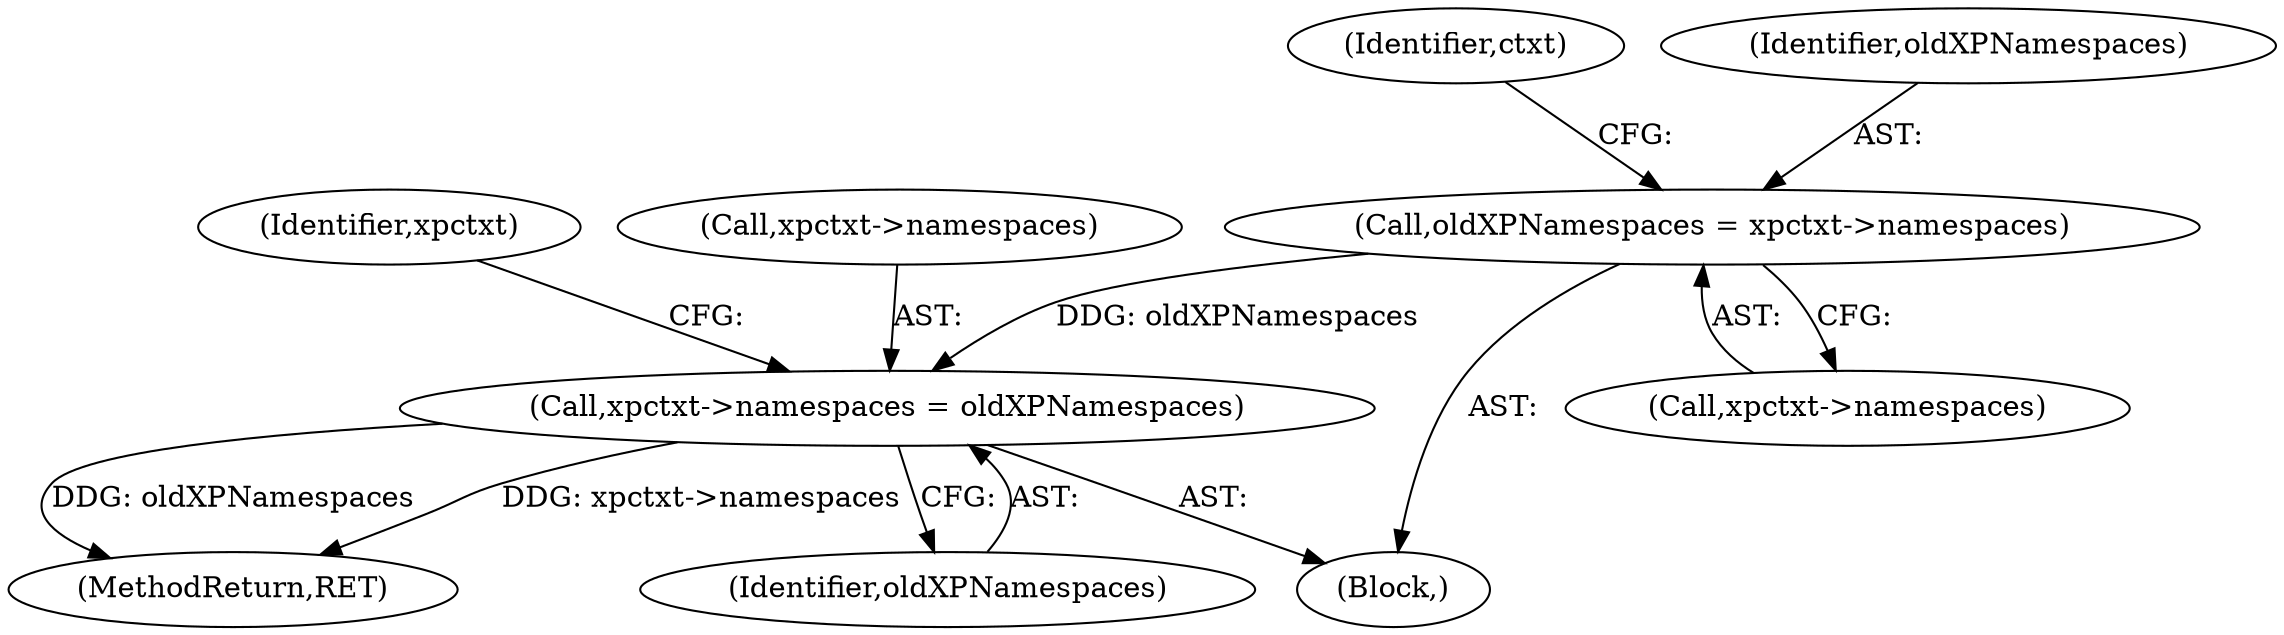 digraph "1_Chrome_96dbafe288dbe2f0cc45fa3c39daf6d0c37acbab_33@pointer" {
"1001011" [label="(Call,xpctxt->namespaces = oldXPNamespaces)"];
"1000256" [label="(Call,oldXPNamespaces = xpctxt->namespaces)"];
"1000256" [label="(Call,oldXPNamespaces = xpctxt->namespaces)"];
"1000127" [label="(Block,)"];
"1001018" [label="(Identifier,xpctxt)"];
"1001056" [label="(MethodReturn,RET)"];
"1000258" [label="(Call,xpctxt->namespaces)"];
"1001012" [label="(Call,xpctxt->namespaces)"];
"1001011" [label="(Call,xpctxt->namespaces = oldXPNamespaces)"];
"1001015" [label="(Identifier,oldXPNamespaces)"];
"1000263" [label="(Identifier,ctxt)"];
"1000257" [label="(Identifier,oldXPNamespaces)"];
"1001011" -> "1000127"  [label="AST: "];
"1001011" -> "1001015"  [label="CFG: "];
"1001012" -> "1001011"  [label="AST: "];
"1001015" -> "1001011"  [label="AST: "];
"1001018" -> "1001011"  [label="CFG: "];
"1001011" -> "1001056"  [label="DDG: xpctxt->namespaces"];
"1001011" -> "1001056"  [label="DDG: oldXPNamespaces"];
"1000256" -> "1001011"  [label="DDG: oldXPNamespaces"];
"1000256" -> "1000127"  [label="AST: "];
"1000256" -> "1000258"  [label="CFG: "];
"1000257" -> "1000256"  [label="AST: "];
"1000258" -> "1000256"  [label="AST: "];
"1000263" -> "1000256"  [label="CFG: "];
}
